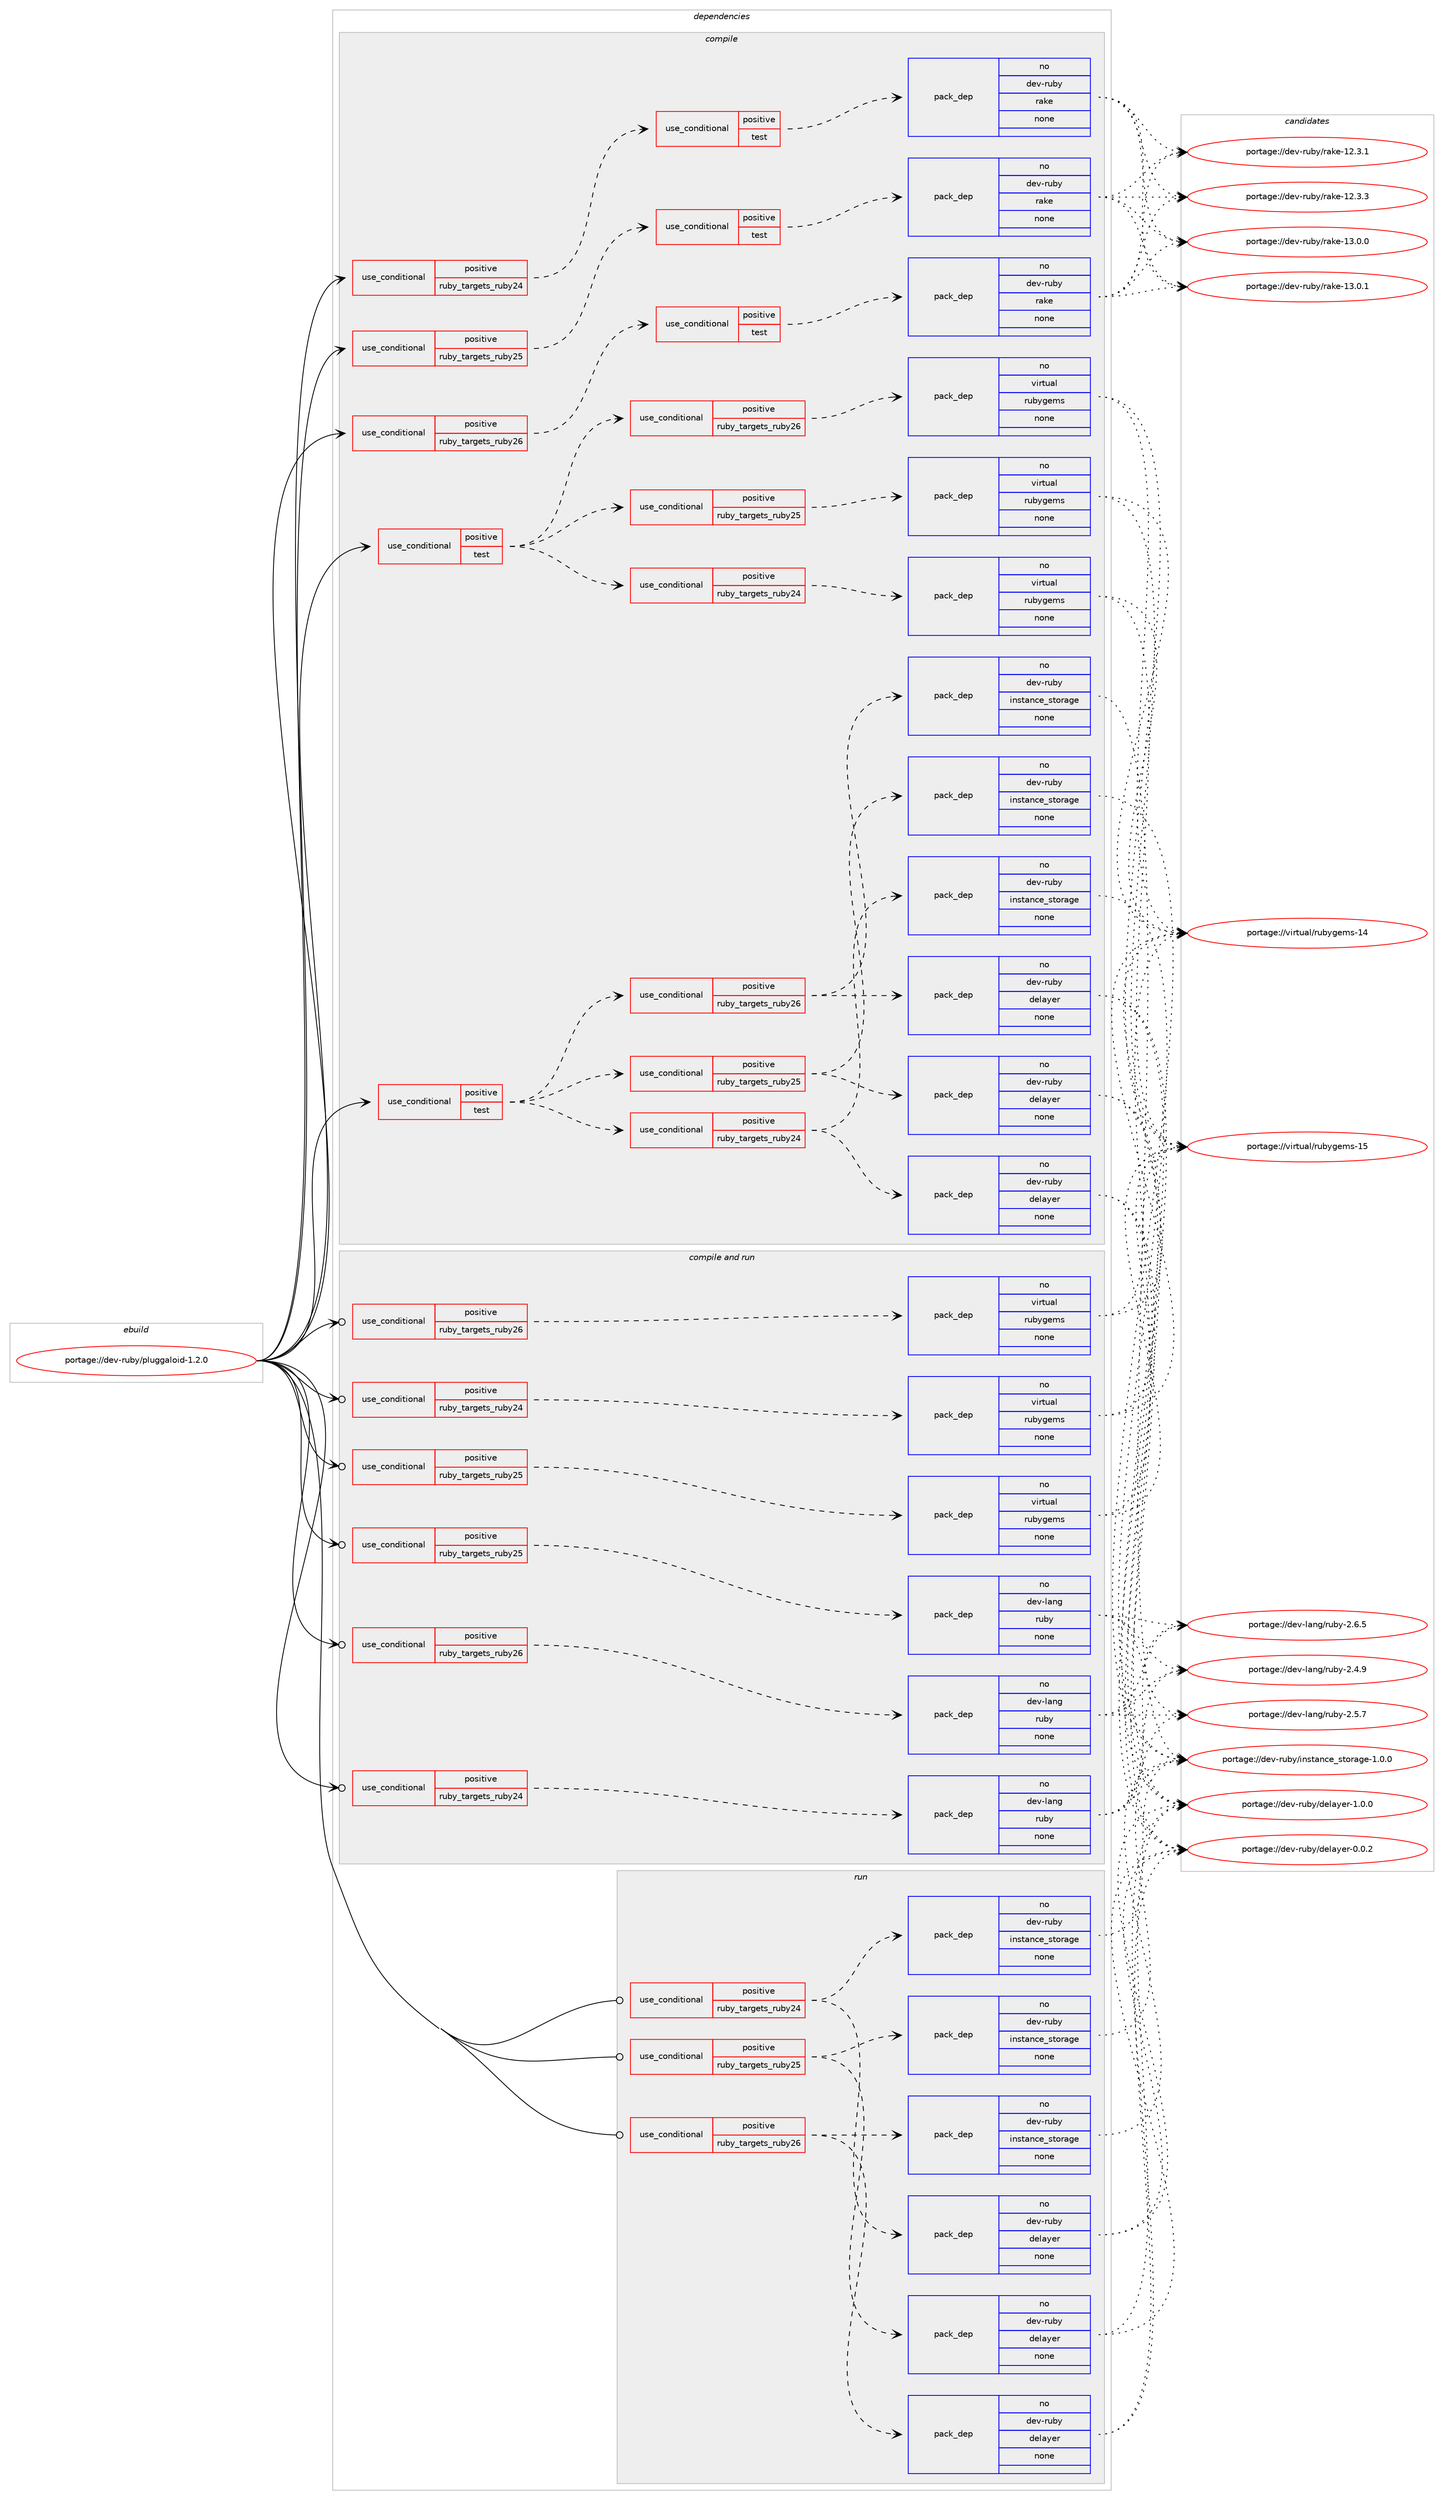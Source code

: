 digraph prolog {

# *************
# Graph options
# *************

newrank=true;
concentrate=true;
compound=true;
graph [rankdir=LR,fontname=Helvetica,fontsize=10,ranksep=1.5];#, ranksep=2.5, nodesep=0.2];
edge  [arrowhead=vee];
node  [fontname=Helvetica,fontsize=10];

# **********
# The ebuild
# **********

subgraph cluster_leftcol {
color=gray;
rank=same;
label=<<i>ebuild</i>>;
id [label="portage://dev-ruby/pluggaloid-1.2.0", color=red, width=4, href="../dev-ruby/pluggaloid-1.2.0.svg"];
}

# ****************
# The dependencies
# ****************

subgraph cluster_midcol {
color=gray;
label=<<i>dependencies</i>>;
subgraph cluster_compile {
fillcolor="#eeeeee";
style=filled;
label=<<i>compile</i>>;
subgraph cond59254 {
dependency234683 [label=<<TABLE BORDER="0" CELLBORDER="1" CELLSPACING="0" CELLPADDING="4"><TR><TD ROWSPAN="3" CELLPADDING="10">use_conditional</TD></TR><TR><TD>positive</TD></TR><TR><TD>ruby_targets_ruby24</TD></TR></TABLE>>, shape=none, color=red];
subgraph cond59255 {
dependency234684 [label=<<TABLE BORDER="0" CELLBORDER="1" CELLSPACING="0" CELLPADDING="4"><TR><TD ROWSPAN="3" CELLPADDING="10">use_conditional</TD></TR><TR><TD>positive</TD></TR><TR><TD>test</TD></TR></TABLE>>, shape=none, color=red];
subgraph pack171874 {
dependency234685 [label=<<TABLE BORDER="0" CELLBORDER="1" CELLSPACING="0" CELLPADDING="4" WIDTH="220"><TR><TD ROWSPAN="6" CELLPADDING="30">pack_dep</TD></TR><TR><TD WIDTH="110">no</TD></TR><TR><TD>dev-ruby</TD></TR><TR><TD>rake</TD></TR><TR><TD>none</TD></TR><TR><TD></TD></TR></TABLE>>, shape=none, color=blue];
}
dependency234684:e -> dependency234685:w [weight=20,style="dashed",arrowhead="vee"];
}
dependency234683:e -> dependency234684:w [weight=20,style="dashed",arrowhead="vee"];
}
id:e -> dependency234683:w [weight=20,style="solid",arrowhead="vee"];
subgraph cond59256 {
dependency234686 [label=<<TABLE BORDER="0" CELLBORDER="1" CELLSPACING="0" CELLPADDING="4"><TR><TD ROWSPAN="3" CELLPADDING="10">use_conditional</TD></TR><TR><TD>positive</TD></TR><TR><TD>ruby_targets_ruby25</TD></TR></TABLE>>, shape=none, color=red];
subgraph cond59257 {
dependency234687 [label=<<TABLE BORDER="0" CELLBORDER="1" CELLSPACING="0" CELLPADDING="4"><TR><TD ROWSPAN="3" CELLPADDING="10">use_conditional</TD></TR><TR><TD>positive</TD></TR><TR><TD>test</TD></TR></TABLE>>, shape=none, color=red];
subgraph pack171875 {
dependency234688 [label=<<TABLE BORDER="0" CELLBORDER="1" CELLSPACING="0" CELLPADDING="4" WIDTH="220"><TR><TD ROWSPAN="6" CELLPADDING="30">pack_dep</TD></TR><TR><TD WIDTH="110">no</TD></TR><TR><TD>dev-ruby</TD></TR><TR><TD>rake</TD></TR><TR><TD>none</TD></TR><TR><TD></TD></TR></TABLE>>, shape=none, color=blue];
}
dependency234687:e -> dependency234688:w [weight=20,style="dashed",arrowhead="vee"];
}
dependency234686:e -> dependency234687:w [weight=20,style="dashed",arrowhead="vee"];
}
id:e -> dependency234686:w [weight=20,style="solid",arrowhead="vee"];
subgraph cond59258 {
dependency234689 [label=<<TABLE BORDER="0" CELLBORDER="1" CELLSPACING="0" CELLPADDING="4"><TR><TD ROWSPAN="3" CELLPADDING="10">use_conditional</TD></TR><TR><TD>positive</TD></TR><TR><TD>ruby_targets_ruby26</TD></TR></TABLE>>, shape=none, color=red];
subgraph cond59259 {
dependency234690 [label=<<TABLE BORDER="0" CELLBORDER="1" CELLSPACING="0" CELLPADDING="4"><TR><TD ROWSPAN="3" CELLPADDING="10">use_conditional</TD></TR><TR><TD>positive</TD></TR><TR><TD>test</TD></TR></TABLE>>, shape=none, color=red];
subgraph pack171876 {
dependency234691 [label=<<TABLE BORDER="0" CELLBORDER="1" CELLSPACING="0" CELLPADDING="4" WIDTH="220"><TR><TD ROWSPAN="6" CELLPADDING="30">pack_dep</TD></TR><TR><TD WIDTH="110">no</TD></TR><TR><TD>dev-ruby</TD></TR><TR><TD>rake</TD></TR><TR><TD>none</TD></TR><TR><TD></TD></TR></TABLE>>, shape=none, color=blue];
}
dependency234690:e -> dependency234691:w [weight=20,style="dashed",arrowhead="vee"];
}
dependency234689:e -> dependency234690:w [weight=20,style="dashed",arrowhead="vee"];
}
id:e -> dependency234689:w [weight=20,style="solid",arrowhead="vee"];
subgraph cond59260 {
dependency234692 [label=<<TABLE BORDER="0" CELLBORDER="1" CELLSPACING="0" CELLPADDING="4"><TR><TD ROWSPAN="3" CELLPADDING="10">use_conditional</TD></TR><TR><TD>positive</TD></TR><TR><TD>test</TD></TR></TABLE>>, shape=none, color=red];
subgraph cond59261 {
dependency234693 [label=<<TABLE BORDER="0" CELLBORDER="1" CELLSPACING="0" CELLPADDING="4"><TR><TD ROWSPAN="3" CELLPADDING="10">use_conditional</TD></TR><TR><TD>positive</TD></TR><TR><TD>ruby_targets_ruby24</TD></TR></TABLE>>, shape=none, color=red];
subgraph pack171877 {
dependency234694 [label=<<TABLE BORDER="0" CELLBORDER="1" CELLSPACING="0" CELLPADDING="4" WIDTH="220"><TR><TD ROWSPAN="6" CELLPADDING="30">pack_dep</TD></TR><TR><TD WIDTH="110">no</TD></TR><TR><TD>dev-ruby</TD></TR><TR><TD>delayer</TD></TR><TR><TD>none</TD></TR><TR><TD></TD></TR></TABLE>>, shape=none, color=blue];
}
dependency234693:e -> dependency234694:w [weight=20,style="dashed",arrowhead="vee"];
subgraph pack171878 {
dependency234695 [label=<<TABLE BORDER="0" CELLBORDER="1" CELLSPACING="0" CELLPADDING="4" WIDTH="220"><TR><TD ROWSPAN="6" CELLPADDING="30">pack_dep</TD></TR><TR><TD WIDTH="110">no</TD></TR><TR><TD>dev-ruby</TD></TR><TR><TD>instance_storage</TD></TR><TR><TD>none</TD></TR><TR><TD></TD></TR></TABLE>>, shape=none, color=blue];
}
dependency234693:e -> dependency234695:w [weight=20,style="dashed",arrowhead="vee"];
}
dependency234692:e -> dependency234693:w [weight=20,style="dashed",arrowhead="vee"];
subgraph cond59262 {
dependency234696 [label=<<TABLE BORDER="0" CELLBORDER="1" CELLSPACING="0" CELLPADDING="4"><TR><TD ROWSPAN="3" CELLPADDING="10">use_conditional</TD></TR><TR><TD>positive</TD></TR><TR><TD>ruby_targets_ruby25</TD></TR></TABLE>>, shape=none, color=red];
subgraph pack171879 {
dependency234697 [label=<<TABLE BORDER="0" CELLBORDER="1" CELLSPACING="0" CELLPADDING="4" WIDTH="220"><TR><TD ROWSPAN="6" CELLPADDING="30">pack_dep</TD></TR><TR><TD WIDTH="110">no</TD></TR><TR><TD>dev-ruby</TD></TR><TR><TD>delayer</TD></TR><TR><TD>none</TD></TR><TR><TD></TD></TR></TABLE>>, shape=none, color=blue];
}
dependency234696:e -> dependency234697:w [weight=20,style="dashed",arrowhead="vee"];
subgraph pack171880 {
dependency234698 [label=<<TABLE BORDER="0" CELLBORDER="1" CELLSPACING="0" CELLPADDING="4" WIDTH="220"><TR><TD ROWSPAN="6" CELLPADDING="30">pack_dep</TD></TR><TR><TD WIDTH="110">no</TD></TR><TR><TD>dev-ruby</TD></TR><TR><TD>instance_storage</TD></TR><TR><TD>none</TD></TR><TR><TD></TD></TR></TABLE>>, shape=none, color=blue];
}
dependency234696:e -> dependency234698:w [weight=20,style="dashed",arrowhead="vee"];
}
dependency234692:e -> dependency234696:w [weight=20,style="dashed",arrowhead="vee"];
subgraph cond59263 {
dependency234699 [label=<<TABLE BORDER="0" CELLBORDER="1" CELLSPACING="0" CELLPADDING="4"><TR><TD ROWSPAN="3" CELLPADDING="10">use_conditional</TD></TR><TR><TD>positive</TD></TR><TR><TD>ruby_targets_ruby26</TD></TR></TABLE>>, shape=none, color=red];
subgraph pack171881 {
dependency234700 [label=<<TABLE BORDER="0" CELLBORDER="1" CELLSPACING="0" CELLPADDING="4" WIDTH="220"><TR><TD ROWSPAN="6" CELLPADDING="30">pack_dep</TD></TR><TR><TD WIDTH="110">no</TD></TR><TR><TD>dev-ruby</TD></TR><TR><TD>delayer</TD></TR><TR><TD>none</TD></TR><TR><TD></TD></TR></TABLE>>, shape=none, color=blue];
}
dependency234699:e -> dependency234700:w [weight=20,style="dashed",arrowhead="vee"];
subgraph pack171882 {
dependency234701 [label=<<TABLE BORDER="0" CELLBORDER="1" CELLSPACING="0" CELLPADDING="4" WIDTH="220"><TR><TD ROWSPAN="6" CELLPADDING="30">pack_dep</TD></TR><TR><TD WIDTH="110">no</TD></TR><TR><TD>dev-ruby</TD></TR><TR><TD>instance_storage</TD></TR><TR><TD>none</TD></TR><TR><TD></TD></TR></TABLE>>, shape=none, color=blue];
}
dependency234699:e -> dependency234701:w [weight=20,style="dashed",arrowhead="vee"];
}
dependency234692:e -> dependency234699:w [weight=20,style="dashed",arrowhead="vee"];
}
id:e -> dependency234692:w [weight=20,style="solid",arrowhead="vee"];
subgraph cond59264 {
dependency234702 [label=<<TABLE BORDER="0" CELLBORDER="1" CELLSPACING="0" CELLPADDING="4"><TR><TD ROWSPAN="3" CELLPADDING="10">use_conditional</TD></TR><TR><TD>positive</TD></TR><TR><TD>test</TD></TR></TABLE>>, shape=none, color=red];
subgraph cond59265 {
dependency234703 [label=<<TABLE BORDER="0" CELLBORDER="1" CELLSPACING="0" CELLPADDING="4"><TR><TD ROWSPAN="3" CELLPADDING="10">use_conditional</TD></TR><TR><TD>positive</TD></TR><TR><TD>ruby_targets_ruby24</TD></TR></TABLE>>, shape=none, color=red];
subgraph pack171883 {
dependency234704 [label=<<TABLE BORDER="0" CELLBORDER="1" CELLSPACING="0" CELLPADDING="4" WIDTH="220"><TR><TD ROWSPAN="6" CELLPADDING="30">pack_dep</TD></TR><TR><TD WIDTH="110">no</TD></TR><TR><TD>virtual</TD></TR><TR><TD>rubygems</TD></TR><TR><TD>none</TD></TR><TR><TD></TD></TR></TABLE>>, shape=none, color=blue];
}
dependency234703:e -> dependency234704:w [weight=20,style="dashed",arrowhead="vee"];
}
dependency234702:e -> dependency234703:w [weight=20,style="dashed",arrowhead="vee"];
subgraph cond59266 {
dependency234705 [label=<<TABLE BORDER="0" CELLBORDER="1" CELLSPACING="0" CELLPADDING="4"><TR><TD ROWSPAN="3" CELLPADDING="10">use_conditional</TD></TR><TR><TD>positive</TD></TR><TR><TD>ruby_targets_ruby25</TD></TR></TABLE>>, shape=none, color=red];
subgraph pack171884 {
dependency234706 [label=<<TABLE BORDER="0" CELLBORDER="1" CELLSPACING="0" CELLPADDING="4" WIDTH="220"><TR><TD ROWSPAN="6" CELLPADDING="30">pack_dep</TD></TR><TR><TD WIDTH="110">no</TD></TR><TR><TD>virtual</TD></TR><TR><TD>rubygems</TD></TR><TR><TD>none</TD></TR><TR><TD></TD></TR></TABLE>>, shape=none, color=blue];
}
dependency234705:e -> dependency234706:w [weight=20,style="dashed",arrowhead="vee"];
}
dependency234702:e -> dependency234705:w [weight=20,style="dashed",arrowhead="vee"];
subgraph cond59267 {
dependency234707 [label=<<TABLE BORDER="0" CELLBORDER="1" CELLSPACING="0" CELLPADDING="4"><TR><TD ROWSPAN="3" CELLPADDING="10">use_conditional</TD></TR><TR><TD>positive</TD></TR><TR><TD>ruby_targets_ruby26</TD></TR></TABLE>>, shape=none, color=red];
subgraph pack171885 {
dependency234708 [label=<<TABLE BORDER="0" CELLBORDER="1" CELLSPACING="0" CELLPADDING="4" WIDTH="220"><TR><TD ROWSPAN="6" CELLPADDING="30">pack_dep</TD></TR><TR><TD WIDTH="110">no</TD></TR><TR><TD>virtual</TD></TR><TR><TD>rubygems</TD></TR><TR><TD>none</TD></TR><TR><TD></TD></TR></TABLE>>, shape=none, color=blue];
}
dependency234707:e -> dependency234708:w [weight=20,style="dashed",arrowhead="vee"];
}
dependency234702:e -> dependency234707:w [weight=20,style="dashed",arrowhead="vee"];
}
id:e -> dependency234702:w [weight=20,style="solid",arrowhead="vee"];
}
subgraph cluster_compileandrun {
fillcolor="#eeeeee";
style=filled;
label=<<i>compile and run</i>>;
subgraph cond59268 {
dependency234709 [label=<<TABLE BORDER="0" CELLBORDER="1" CELLSPACING="0" CELLPADDING="4"><TR><TD ROWSPAN="3" CELLPADDING="10">use_conditional</TD></TR><TR><TD>positive</TD></TR><TR><TD>ruby_targets_ruby24</TD></TR></TABLE>>, shape=none, color=red];
subgraph pack171886 {
dependency234710 [label=<<TABLE BORDER="0" CELLBORDER="1" CELLSPACING="0" CELLPADDING="4" WIDTH="220"><TR><TD ROWSPAN="6" CELLPADDING="30">pack_dep</TD></TR><TR><TD WIDTH="110">no</TD></TR><TR><TD>dev-lang</TD></TR><TR><TD>ruby</TD></TR><TR><TD>none</TD></TR><TR><TD></TD></TR></TABLE>>, shape=none, color=blue];
}
dependency234709:e -> dependency234710:w [weight=20,style="dashed",arrowhead="vee"];
}
id:e -> dependency234709:w [weight=20,style="solid",arrowhead="odotvee"];
subgraph cond59269 {
dependency234711 [label=<<TABLE BORDER="0" CELLBORDER="1" CELLSPACING="0" CELLPADDING="4"><TR><TD ROWSPAN="3" CELLPADDING="10">use_conditional</TD></TR><TR><TD>positive</TD></TR><TR><TD>ruby_targets_ruby24</TD></TR></TABLE>>, shape=none, color=red];
subgraph pack171887 {
dependency234712 [label=<<TABLE BORDER="0" CELLBORDER="1" CELLSPACING="0" CELLPADDING="4" WIDTH="220"><TR><TD ROWSPAN="6" CELLPADDING="30">pack_dep</TD></TR><TR><TD WIDTH="110">no</TD></TR><TR><TD>virtual</TD></TR><TR><TD>rubygems</TD></TR><TR><TD>none</TD></TR><TR><TD></TD></TR></TABLE>>, shape=none, color=blue];
}
dependency234711:e -> dependency234712:w [weight=20,style="dashed",arrowhead="vee"];
}
id:e -> dependency234711:w [weight=20,style="solid",arrowhead="odotvee"];
subgraph cond59270 {
dependency234713 [label=<<TABLE BORDER="0" CELLBORDER="1" CELLSPACING="0" CELLPADDING="4"><TR><TD ROWSPAN="3" CELLPADDING="10">use_conditional</TD></TR><TR><TD>positive</TD></TR><TR><TD>ruby_targets_ruby25</TD></TR></TABLE>>, shape=none, color=red];
subgraph pack171888 {
dependency234714 [label=<<TABLE BORDER="0" CELLBORDER="1" CELLSPACING="0" CELLPADDING="4" WIDTH="220"><TR><TD ROWSPAN="6" CELLPADDING="30">pack_dep</TD></TR><TR><TD WIDTH="110">no</TD></TR><TR><TD>dev-lang</TD></TR><TR><TD>ruby</TD></TR><TR><TD>none</TD></TR><TR><TD></TD></TR></TABLE>>, shape=none, color=blue];
}
dependency234713:e -> dependency234714:w [weight=20,style="dashed",arrowhead="vee"];
}
id:e -> dependency234713:w [weight=20,style="solid",arrowhead="odotvee"];
subgraph cond59271 {
dependency234715 [label=<<TABLE BORDER="0" CELLBORDER="1" CELLSPACING="0" CELLPADDING="4"><TR><TD ROWSPAN="3" CELLPADDING="10">use_conditional</TD></TR><TR><TD>positive</TD></TR><TR><TD>ruby_targets_ruby25</TD></TR></TABLE>>, shape=none, color=red];
subgraph pack171889 {
dependency234716 [label=<<TABLE BORDER="0" CELLBORDER="1" CELLSPACING="0" CELLPADDING="4" WIDTH="220"><TR><TD ROWSPAN="6" CELLPADDING="30">pack_dep</TD></TR><TR><TD WIDTH="110">no</TD></TR><TR><TD>virtual</TD></TR><TR><TD>rubygems</TD></TR><TR><TD>none</TD></TR><TR><TD></TD></TR></TABLE>>, shape=none, color=blue];
}
dependency234715:e -> dependency234716:w [weight=20,style="dashed",arrowhead="vee"];
}
id:e -> dependency234715:w [weight=20,style="solid",arrowhead="odotvee"];
subgraph cond59272 {
dependency234717 [label=<<TABLE BORDER="0" CELLBORDER="1" CELLSPACING="0" CELLPADDING="4"><TR><TD ROWSPAN="3" CELLPADDING="10">use_conditional</TD></TR><TR><TD>positive</TD></TR><TR><TD>ruby_targets_ruby26</TD></TR></TABLE>>, shape=none, color=red];
subgraph pack171890 {
dependency234718 [label=<<TABLE BORDER="0" CELLBORDER="1" CELLSPACING="0" CELLPADDING="4" WIDTH="220"><TR><TD ROWSPAN="6" CELLPADDING="30">pack_dep</TD></TR><TR><TD WIDTH="110">no</TD></TR><TR><TD>dev-lang</TD></TR><TR><TD>ruby</TD></TR><TR><TD>none</TD></TR><TR><TD></TD></TR></TABLE>>, shape=none, color=blue];
}
dependency234717:e -> dependency234718:w [weight=20,style="dashed",arrowhead="vee"];
}
id:e -> dependency234717:w [weight=20,style="solid",arrowhead="odotvee"];
subgraph cond59273 {
dependency234719 [label=<<TABLE BORDER="0" CELLBORDER="1" CELLSPACING="0" CELLPADDING="4"><TR><TD ROWSPAN="3" CELLPADDING="10">use_conditional</TD></TR><TR><TD>positive</TD></TR><TR><TD>ruby_targets_ruby26</TD></TR></TABLE>>, shape=none, color=red];
subgraph pack171891 {
dependency234720 [label=<<TABLE BORDER="0" CELLBORDER="1" CELLSPACING="0" CELLPADDING="4" WIDTH="220"><TR><TD ROWSPAN="6" CELLPADDING="30">pack_dep</TD></TR><TR><TD WIDTH="110">no</TD></TR><TR><TD>virtual</TD></TR><TR><TD>rubygems</TD></TR><TR><TD>none</TD></TR><TR><TD></TD></TR></TABLE>>, shape=none, color=blue];
}
dependency234719:e -> dependency234720:w [weight=20,style="dashed",arrowhead="vee"];
}
id:e -> dependency234719:w [weight=20,style="solid",arrowhead="odotvee"];
}
subgraph cluster_run {
fillcolor="#eeeeee";
style=filled;
label=<<i>run</i>>;
subgraph cond59274 {
dependency234721 [label=<<TABLE BORDER="0" CELLBORDER="1" CELLSPACING="0" CELLPADDING="4"><TR><TD ROWSPAN="3" CELLPADDING="10">use_conditional</TD></TR><TR><TD>positive</TD></TR><TR><TD>ruby_targets_ruby24</TD></TR></TABLE>>, shape=none, color=red];
subgraph pack171892 {
dependency234722 [label=<<TABLE BORDER="0" CELLBORDER="1" CELLSPACING="0" CELLPADDING="4" WIDTH="220"><TR><TD ROWSPAN="6" CELLPADDING="30">pack_dep</TD></TR><TR><TD WIDTH="110">no</TD></TR><TR><TD>dev-ruby</TD></TR><TR><TD>delayer</TD></TR><TR><TD>none</TD></TR><TR><TD></TD></TR></TABLE>>, shape=none, color=blue];
}
dependency234721:e -> dependency234722:w [weight=20,style="dashed",arrowhead="vee"];
subgraph pack171893 {
dependency234723 [label=<<TABLE BORDER="0" CELLBORDER="1" CELLSPACING="0" CELLPADDING="4" WIDTH="220"><TR><TD ROWSPAN="6" CELLPADDING="30">pack_dep</TD></TR><TR><TD WIDTH="110">no</TD></TR><TR><TD>dev-ruby</TD></TR><TR><TD>instance_storage</TD></TR><TR><TD>none</TD></TR><TR><TD></TD></TR></TABLE>>, shape=none, color=blue];
}
dependency234721:e -> dependency234723:w [weight=20,style="dashed",arrowhead="vee"];
}
id:e -> dependency234721:w [weight=20,style="solid",arrowhead="odot"];
subgraph cond59275 {
dependency234724 [label=<<TABLE BORDER="0" CELLBORDER="1" CELLSPACING="0" CELLPADDING="4"><TR><TD ROWSPAN="3" CELLPADDING="10">use_conditional</TD></TR><TR><TD>positive</TD></TR><TR><TD>ruby_targets_ruby25</TD></TR></TABLE>>, shape=none, color=red];
subgraph pack171894 {
dependency234725 [label=<<TABLE BORDER="0" CELLBORDER="1" CELLSPACING="0" CELLPADDING="4" WIDTH="220"><TR><TD ROWSPAN="6" CELLPADDING="30">pack_dep</TD></TR><TR><TD WIDTH="110">no</TD></TR><TR><TD>dev-ruby</TD></TR><TR><TD>delayer</TD></TR><TR><TD>none</TD></TR><TR><TD></TD></TR></TABLE>>, shape=none, color=blue];
}
dependency234724:e -> dependency234725:w [weight=20,style="dashed",arrowhead="vee"];
subgraph pack171895 {
dependency234726 [label=<<TABLE BORDER="0" CELLBORDER="1" CELLSPACING="0" CELLPADDING="4" WIDTH="220"><TR><TD ROWSPAN="6" CELLPADDING="30">pack_dep</TD></TR><TR><TD WIDTH="110">no</TD></TR><TR><TD>dev-ruby</TD></TR><TR><TD>instance_storage</TD></TR><TR><TD>none</TD></TR><TR><TD></TD></TR></TABLE>>, shape=none, color=blue];
}
dependency234724:e -> dependency234726:w [weight=20,style="dashed",arrowhead="vee"];
}
id:e -> dependency234724:w [weight=20,style="solid",arrowhead="odot"];
subgraph cond59276 {
dependency234727 [label=<<TABLE BORDER="0" CELLBORDER="1" CELLSPACING="0" CELLPADDING="4"><TR><TD ROWSPAN="3" CELLPADDING="10">use_conditional</TD></TR><TR><TD>positive</TD></TR><TR><TD>ruby_targets_ruby26</TD></TR></TABLE>>, shape=none, color=red];
subgraph pack171896 {
dependency234728 [label=<<TABLE BORDER="0" CELLBORDER="1" CELLSPACING="0" CELLPADDING="4" WIDTH="220"><TR><TD ROWSPAN="6" CELLPADDING="30">pack_dep</TD></TR><TR><TD WIDTH="110">no</TD></TR><TR><TD>dev-ruby</TD></TR><TR><TD>delayer</TD></TR><TR><TD>none</TD></TR><TR><TD></TD></TR></TABLE>>, shape=none, color=blue];
}
dependency234727:e -> dependency234728:w [weight=20,style="dashed",arrowhead="vee"];
subgraph pack171897 {
dependency234729 [label=<<TABLE BORDER="0" CELLBORDER="1" CELLSPACING="0" CELLPADDING="4" WIDTH="220"><TR><TD ROWSPAN="6" CELLPADDING="30">pack_dep</TD></TR><TR><TD WIDTH="110">no</TD></TR><TR><TD>dev-ruby</TD></TR><TR><TD>instance_storage</TD></TR><TR><TD>none</TD></TR><TR><TD></TD></TR></TABLE>>, shape=none, color=blue];
}
dependency234727:e -> dependency234729:w [weight=20,style="dashed",arrowhead="vee"];
}
id:e -> dependency234727:w [weight=20,style="solid",arrowhead="odot"];
}
}

# **************
# The candidates
# **************

subgraph cluster_choices {
rank=same;
color=gray;
label=<<i>candidates</i>>;

subgraph choice171874 {
color=black;
nodesep=1;
choiceportage1001011184511411798121471149710710145495046514649 [label="portage://dev-ruby/rake-12.3.1", color=red, width=4,href="../dev-ruby/rake-12.3.1.svg"];
choiceportage1001011184511411798121471149710710145495046514651 [label="portage://dev-ruby/rake-12.3.3", color=red, width=4,href="../dev-ruby/rake-12.3.3.svg"];
choiceportage1001011184511411798121471149710710145495146484648 [label="portage://dev-ruby/rake-13.0.0", color=red, width=4,href="../dev-ruby/rake-13.0.0.svg"];
choiceportage1001011184511411798121471149710710145495146484649 [label="portage://dev-ruby/rake-13.0.1", color=red, width=4,href="../dev-ruby/rake-13.0.1.svg"];
dependency234685:e -> choiceportage1001011184511411798121471149710710145495046514649:w [style=dotted,weight="100"];
dependency234685:e -> choiceportage1001011184511411798121471149710710145495046514651:w [style=dotted,weight="100"];
dependency234685:e -> choiceportage1001011184511411798121471149710710145495146484648:w [style=dotted,weight="100"];
dependency234685:e -> choiceportage1001011184511411798121471149710710145495146484649:w [style=dotted,weight="100"];
}
subgraph choice171875 {
color=black;
nodesep=1;
choiceportage1001011184511411798121471149710710145495046514649 [label="portage://dev-ruby/rake-12.3.1", color=red, width=4,href="../dev-ruby/rake-12.3.1.svg"];
choiceportage1001011184511411798121471149710710145495046514651 [label="portage://dev-ruby/rake-12.3.3", color=red, width=4,href="../dev-ruby/rake-12.3.3.svg"];
choiceportage1001011184511411798121471149710710145495146484648 [label="portage://dev-ruby/rake-13.0.0", color=red, width=4,href="../dev-ruby/rake-13.0.0.svg"];
choiceportage1001011184511411798121471149710710145495146484649 [label="portage://dev-ruby/rake-13.0.1", color=red, width=4,href="../dev-ruby/rake-13.0.1.svg"];
dependency234688:e -> choiceportage1001011184511411798121471149710710145495046514649:w [style=dotted,weight="100"];
dependency234688:e -> choiceportage1001011184511411798121471149710710145495046514651:w [style=dotted,weight="100"];
dependency234688:e -> choiceportage1001011184511411798121471149710710145495146484648:w [style=dotted,weight="100"];
dependency234688:e -> choiceportage1001011184511411798121471149710710145495146484649:w [style=dotted,weight="100"];
}
subgraph choice171876 {
color=black;
nodesep=1;
choiceportage1001011184511411798121471149710710145495046514649 [label="portage://dev-ruby/rake-12.3.1", color=red, width=4,href="../dev-ruby/rake-12.3.1.svg"];
choiceportage1001011184511411798121471149710710145495046514651 [label="portage://dev-ruby/rake-12.3.3", color=red, width=4,href="../dev-ruby/rake-12.3.3.svg"];
choiceportage1001011184511411798121471149710710145495146484648 [label="portage://dev-ruby/rake-13.0.0", color=red, width=4,href="../dev-ruby/rake-13.0.0.svg"];
choiceportage1001011184511411798121471149710710145495146484649 [label="portage://dev-ruby/rake-13.0.1", color=red, width=4,href="../dev-ruby/rake-13.0.1.svg"];
dependency234691:e -> choiceportage1001011184511411798121471149710710145495046514649:w [style=dotted,weight="100"];
dependency234691:e -> choiceportage1001011184511411798121471149710710145495046514651:w [style=dotted,weight="100"];
dependency234691:e -> choiceportage1001011184511411798121471149710710145495146484648:w [style=dotted,weight="100"];
dependency234691:e -> choiceportage1001011184511411798121471149710710145495146484649:w [style=dotted,weight="100"];
}
subgraph choice171877 {
color=black;
nodesep=1;
choiceportage10010111845114117981214710010110897121101114454846484650 [label="portage://dev-ruby/delayer-0.0.2", color=red, width=4,href="../dev-ruby/delayer-0.0.2.svg"];
choiceportage10010111845114117981214710010110897121101114454946484648 [label="portage://dev-ruby/delayer-1.0.0", color=red, width=4,href="../dev-ruby/delayer-1.0.0.svg"];
dependency234694:e -> choiceportage10010111845114117981214710010110897121101114454846484650:w [style=dotted,weight="100"];
dependency234694:e -> choiceportage10010111845114117981214710010110897121101114454946484648:w [style=dotted,weight="100"];
}
subgraph choice171878 {
color=black;
nodesep=1;
choiceportage10010111845114117981214710511011511697110991019511511611111497103101454946484648 [label="portage://dev-ruby/instance_storage-1.0.0", color=red, width=4,href="../dev-ruby/instance_storage-1.0.0.svg"];
dependency234695:e -> choiceportage10010111845114117981214710511011511697110991019511511611111497103101454946484648:w [style=dotted,weight="100"];
}
subgraph choice171879 {
color=black;
nodesep=1;
choiceportage10010111845114117981214710010110897121101114454846484650 [label="portage://dev-ruby/delayer-0.0.2", color=red, width=4,href="../dev-ruby/delayer-0.0.2.svg"];
choiceportage10010111845114117981214710010110897121101114454946484648 [label="portage://dev-ruby/delayer-1.0.0", color=red, width=4,href="../dev-ruby/delayer-1.0.0.svg"];
dependency234697:e -> choiceportage10010111845114117981214710010110897121101114454846484650:w [style=dotted,weight="100"];
dependency234697:e -> choiceportage10010111845114117981214710010110897121101114454946484648:w [style=dotted,weight="100"];
}
subgraph choice171880 {
color=black;
nodesep=1;
choiceportage10010111845114117981214710511011511697110991019511511611111497103101454946484648 [label="portage://dev-ruby/instance_storage-1.0.0", color=red, width=4,href="../dev-ruby/instance_storage-1.0.0.svg"];
dependency234698:e -> choiceportage10010111845114117981214710511011511697110991019511511611111497103101454946484648:w [style=dotted,weight="100"];
}
subgraph choice171881 {
color=black;
nodesep=1;
choiceportage10010111845114117981214710010110897121101114454846484650 [label="portage://dev-ruby/delayer-0.0.2", color=red, width=4,href="../dev-ruby/delayer-0.0.2.svg"];
choiceportage10010111845114117981214710010110897121101114454946484648 [label="portage://dev-ruby/delayer-1.0.0", color=red, width=4,href="../dev-ruby/delayer-1.0.0.svg"];
dependency234700:e -> choiceportage10010111845114117981214710010110897121101114454846484650:w [style=dotted,weight="100"];
dependency234700:e -> choiceportage10010111845114117981214710010110897121101114454946484648:w [style=dotted,weight="100"];
}
subgraph choice171882 {
color=black;
nodesep=1;
choiceportage10010111845114117981214710511011511697110991019511511611111497103101454946484648 [label="portage://dev-ruby/instance_storage-1.0.0", color=red, width=4,href="../dev-ruby/instance_storage-1.0.0.svg"];
dependency234701:e -> choiceportage10010111845114117981214710511011511697110991019511511611111497103101454946484648:w [style=dotted,weight="100"];
}
subgraph choice171883 {
color=black;
nodesep=1;
choiceportage118105114116117971084711411798121103101109115454952 [label="portage://virtual/rubygems-14", color=red, width=4,href="../virtual/rubygems-14.svg"];
choiceportage118105114116117971084711411798121103101109115454953 [label="portage://virtual/rubygems-15", color=red, width=4,href="../virtual/rubygems-15.svg"];
dependency234704:e -> choiceportage118105114116117971084711411798121103101109115454952:w [style=dotted,weight="100"];
dependency234704:e -> choiceportage118105114116117971084711411798121103101109115454953:w [style=dotted,weight="100"];
}
subgraph choice171884 {
color=black;
nodesep=1;
choiceportage118105114116117971084711411798121103101109115454952 [label="portage://virtual/rubygems-14", color=red, width=4,href="../virtual/rubygems-14.svg"];
choiceportage118105114116117971084711411798121103101109115454953 [label="portage://virtual/rubygems-15", color=red, width=4,href="../virtual/rubygems-15.svg"];
dependency234706:e -> choiceportage118105114116117971084711411798121103101109115454952:w [style=dotted,weight="100"];
dependency234706:e -> choiceportage118105114116117971084711411798121103101109115454953:w [style=dotted,weight="100"];
}
subgraph choice171885 {
color=black;
nodesep=1;
choiceportage118105114116117971084711411798121103101109115454952 [label="portage://virtual/rubygems-14", color=red, width=4,href="../virtual/rubygems-14.svg"];
choiceportage118105114116117971084711411798121103101109115454953 [label="portage://virtual/rubygems-15", color=red, width=4,href="../virtual/rubygems-15.svg"];
dependency234708:e -> choiceportage118105114116117971084711411798121103101109115454952:w [style=dotted,weight="100"];
dependency234708:e -> choiceportage118105114116117971084711411798121103101109115454953:w [style=dotted,weight="100"];
}
subgraph choice171886 {
color=black;
nodesep=1;
choiceportage10010111845108971101034711411798121455046524657 [label="portage://dev-lang/ruby-2.4.9", color=red, width=4,href="../dev-lang/ruby-2.4.9.svg"];
choiceportage10010111845108971101034711411798121455046534655 [label="portage://dev-lang/ruby-2.5.7", color=red, width=4,href="../dev-lang/ruby-2.5.7.svg"];
choiceportage10010111845108971101034711411798121455046544653 [label="portage://dev-lang/ruby-2.6.5", color=red, width=4,href="../dev-lang/ruby-2.6.5.svg"];
dependency234710:e -> choiceportage10010111845108971101034711411798121455046524657:w [style=dotted,weight="100"];
dependency234710:e -> choiceportage10010111845108971101034711411798121455046534655:w [style=dotted,weight="100"];
dependency234710:e -> choiceportage10010111845108971101034711411798121455046544653:w [style=dotted,weight="100"];
}
subgraph choice171887 {
color=black;
nodesep=1;
choiceportage118105114116117971084711411798121103101109115454952 [label="portage://virtual/rubygems-14", color=red, width=4,href="../virtual/rubygems-14.svg"];
choiceportage118105114116117971084711411798121103101109115454953 [label="portage://virtual/rubygems-15", color=red, width=4,href="../virtual/rubygems-15.svg"];
dependency234712:e -> choiceportage118105114116117971084711411798121103101109115454952:w [style=dotted,weight="100"];
dependency234712:e -> choiceportage118105114116117971084711411798121103101109115454953:w [style=dotted,weight="100"];
}
subgraph choice171888 {
color=black;
nodesep=1;
choiceportage10010111845108971101034711411798121455046524657 [label="portage://dev-lang/ruby-2.4.9", color=red, width=4,href="../dev-lang/ruby-2.4.9.svg"];
choiceportage10010111845108971101034711411798121455046534655 [label="portage://dev-lang/ruby-2.5.7", color=red, width=4,href="../dev-lang/ruby-2.5.7.svg"];
choiceportage10010111845108971101034711411798121455046544653 [label="portage://dev-lang/ruby-2.6.5", color=red, width=4,href="../dev-lang/ruby-2.6.5.svg"];
dependency234714:e -> choiceportage10010111845108971101034711411798121455046524657:w [style=dotted,weight="100"];
dependency234714:e -> choiceportage10010111845108971101034711411798121455046534655:w [style=dotted,weight="100"];
dependency234714:e -> choiceportage10010111845108971101034711411798121455046544653:w [style=dotted,weight="100"];
}
subgraph choice171889 {
color=black;
nodesep=1;
choiceportage118105114116117971084711411798121103101109115454952 [label="portage://virtual/rubygems-14", color=red, width=4,href="../virtual/rubygems-14.svg"];
choiceportage118105114116117971084711411798121103101109115454953 [label="portage://virtual/rubygems-15", color=red, width=4,href="../virtual/rubygems-15.svg"];
dependency234716:e -> choiceportage118105114116117971084711411798121103101109115454952:w [style=dotted,weight="100"];
dependency234716:e -> choiceportage118105114116117971084711411798121103101109115454953:w [style=dotted,weight="100"];
}
subgraph choice171890 {
color=black;
nodesep=1;
choiceportage10010111845108971101034711411798121455046524657 [label="portage://dev-lang/ruby-2.4.9", color=red, width=4,href="../dev-lang/ruby-2.4.9.svg"];
choiceportage10010111845108971101034711411798121455046534655 [label="portage://dev-lang/ruby-2.5.7", color=red, width=4,href="../dev-lang/ruby-2.5.7.svg"];
choiceportage10010111845108971101034711411798121455046544653 [label="portage://dev-lang/ruby-2.6.5", color=red, width=4,href="../dev-lang/ruby-2.6.5.svg"];
dependency234718:e -> choiceportage10010111845108971101034711411798121455046524657:w [style=dotted,weight="100"];
dependency234718:e -> choiceportage10010111845108971101034711411798121455046534655:w [style=dotted,weight="100"];
dependency234718:e -> choiceportage10010111845108971101034711411798121455046544653:w [style=dotted,weight="100"];
}
subgraph choice171891 {
color=black;
nodesep=1;
choiceportage118105114116117971084711411798121103101109115454952 [label="portage://virtual/rubygems-14", color=red, width=4,href="../virtual/rubygems-14.svg"];
choiceportage118105114116117971084711411798121103101109115454953 [label="portage://virtual/rubygems-15", color=red, width=4,href="../virtual/rubygems-15.svg"];
dependency234720:e -> choiceportage118105114116117971084711411798121103101109115454952:w [style=dotted,weight="100"];
dependency234720:e -> choiceportage118105114116117971084711411798121103101109115454953:w [style=dotted,weight="100"];
}
subgraph choice171892 {
color=black;
nodesep=1;
choiceportage10010111845114117981214710010110897121101114454846484650 [label="portage://dev-ruby/delayer-0.0.2", color=red, width=4,href="../dev-ruby/delayer-0.0.2.svg"];
choiceportage10010111845114117981214710010110897121101114454946484648 [label="portage://dev-ruby/delayer-1.0.0", color=red, width=4,href="../dev-ruby/delayer-1.0.0.svg"];
dependency234722:e -> choiceportage10010111845114117981214710010110897121101114454846484650:w [style=dotted,weight="100"];
dependency234722:e -> choiceportage10010111845114117981214710010110897121101114454946484648:w [style=dotted,weight="100"];
}
subgraph choice171893 {
color=black;
nodesep=1;
choiceportage10010111845114117981214710511011511697110991019511511611111497103101454946484648 [label="portage://dev-ruby/instance_storage-1.0.0", color=red, width=4,href="../dev-ruby/instance_storage-1.0.0.svg"];
dependency234723:e -> choiceportage10010111845114117981214710511011511697110991019511511611111497103101454946484648:w [style=dotted,weight="100"];
}
subgraph choice171894 {
color=black;
nodesep=1;
choiceportage10010111845114117981214710010110897121101114454846484650 [label="portage://dev-ruby/delayer-0.0.2", color=red, width=4,href="../dev-ruby/delayer-0.0.2.svg"];
choiceportage10010111845114117981214710010110897121101114454946484648 [label="portage://dev-ruby/delayer-1.0.0", color=red, width=4,href="../dev-ruby/delayer-1.0.0.svg"];
dependency234725:e -> choiceportage10010111845114117981214710010110897121101114454846484650:w [style=dotted,weight="100"];
dependency234725:e -> choiceportage10010111845114117981214710010110897121101114454946484648:w [style=dotted,weight="100"];
}
subgraph choice171895 {
color=black;
nodesep=1;
choiceportage10010111845114117981214710511011511697110991019511511611111497103101454946484648 [label="portage://dev-ruby/instance_storage-1.0.0", color=red, width=4,href="../dev-ruby/instance_storage-1.0.0.svg"];
dependency234726:e -> choiceportage10010111845114117981214710511011511697110991019511511611111497103101454946484648:w [style=dotted,weight="100"];
}
subgraph choice171896 {
color=black;
nodesep=1;
choiceportage10010111845114117981214710010110897121101114454846484650 [label="portage://dev-ruby/delayer-0.0.2", color=red, width=4,href="../dev-ruby/delayer-0.0.2.svg"];
choiceportage10010111845114117981214710010110897121101114454946484648 [label="portage://dev-ruby/delayer-1.0.0", color=red, width=4,href="../dev-ruby/delayer-1.0.0.svg"];
dependency234728:e -> choiceportage10010111845114117981214710010110897121101114454846484650:w [style=dotted,weight="100"];
dependency234728:e -> choiceportage10010111845114117981214710010110897121101114454946484648:w [style=dotted,weight="100"];
}
subgraph choice171897 {
color=black;
nodesep=1;
choiceportage10010111845114117981214710511011511697110991019511511611111497103101454946484648 [label="portage://dev-ruby/instance_storage-1.0.0", color=red, width=4,href="../dev-ruby/instance_storage-1.0.0.svg"];
dependency234729:e -> choiceportage10010111845114117981214710511011511697110991019511511611111497103101454946484648:w [style=dotted,weight="100"];
}
}

}
